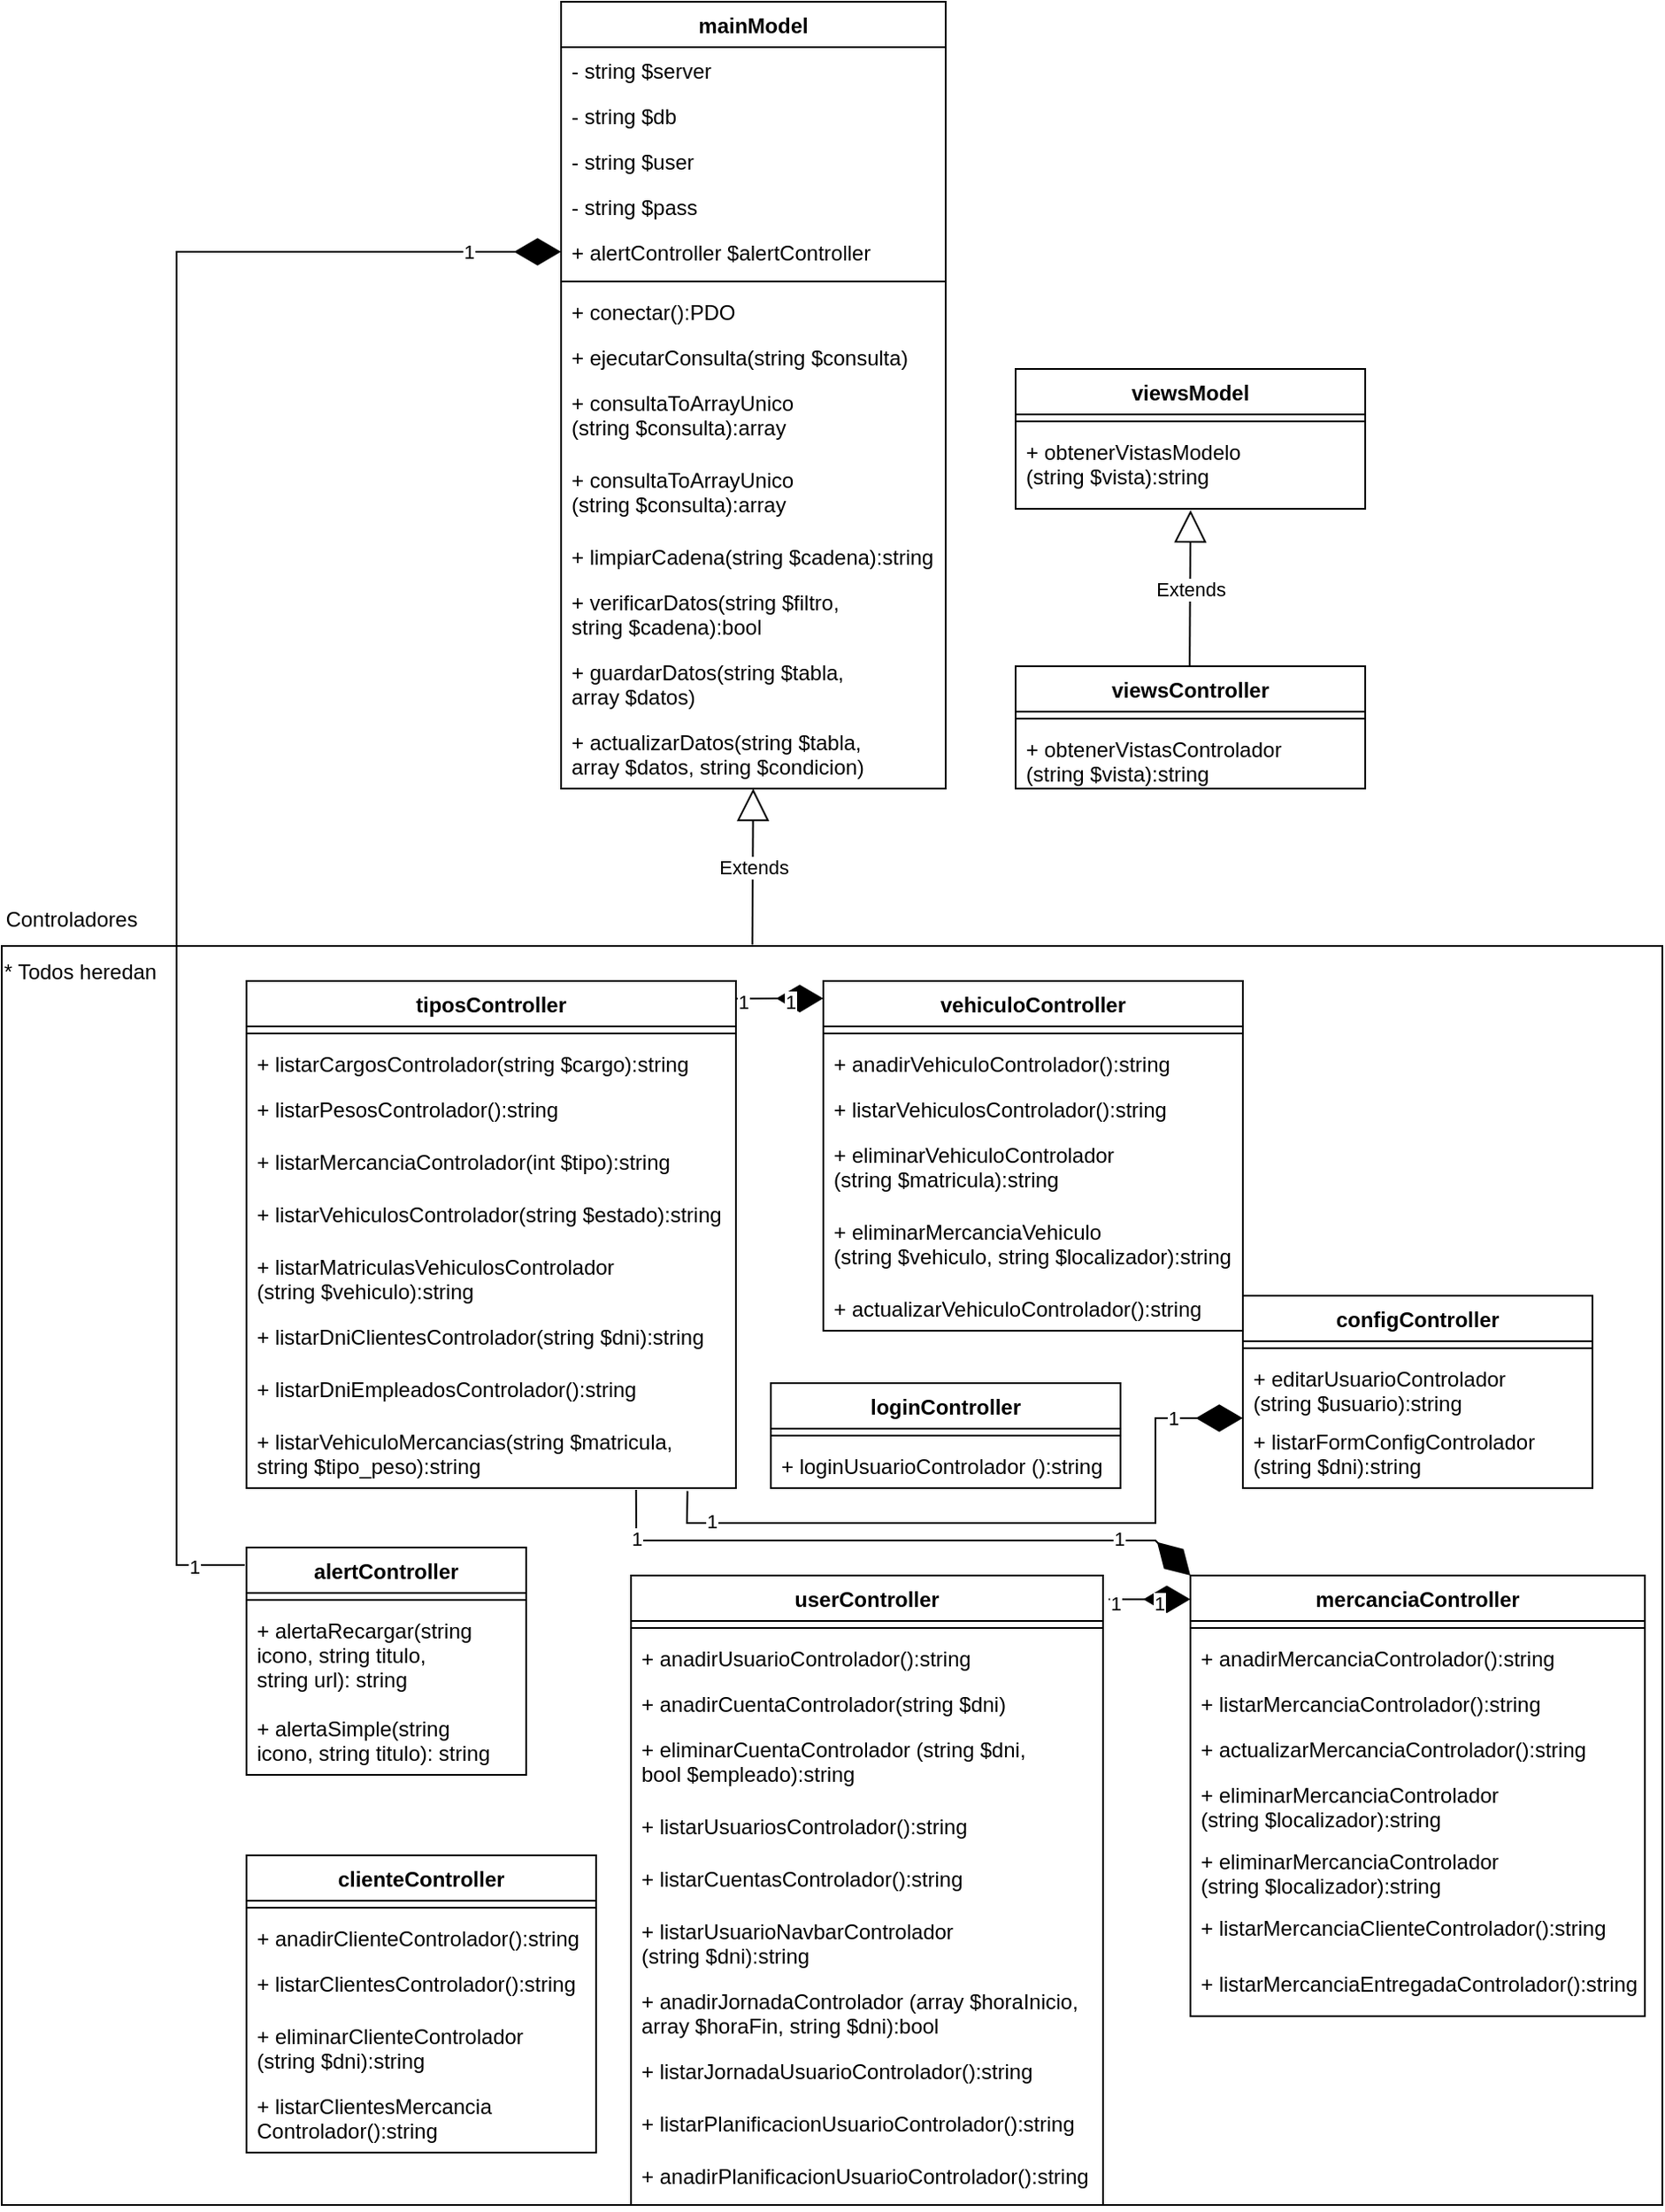 <mxfile version="20.8.16" type="device"><diagram name="Página-1" id="Op3IVGemQX1rn9p93psv"><mxGraphModel dx="1436" dy="1671" grid="1" gridSize="10" guides="1" tooltips="1" connect="1" arrows="1" fold="1" page="1" pageScale="1" pageWidth="1169" pageHeight="827" math="0" shadow="0"><root><mxCell id="0"/><mxCell id="1" parent="0"/><mxCell id="vy2NOh91BOMUkD297rW2-1" value="alertController" style="swimlane;fontStyle=1;align=center;verticalAlign=top;childLayout=stackLayout;horizontal=1;startSize=26;horizontalStack=0;resizeParent=1;resizeParentMax=0;resizeLast=0;collapsible=1;marginBottom=0;" vertex="1" parent="1"><mxGeometry x="160" y="414" width="160" height="130" as="geometry"/></mxCell><mxCell id="vy2NOh91BOMUkD297rW2-3" value="" style="line;strokeWidth=1;fillColor=none;align=left;verticalAlign=middle;spacingTop=-1;spacingLeft=3;spacingRight=3;rotatable=0;labelPosition=right;points=[];portConstraint=eastwest;strokeColor=inherit;" vertex="1" parent="vy2NOh91BOMUkD297rW2-1"><mxGeometry y="26" width="160" height="8" as="geometry"/></mxCell><mxCell id="vy2NOh91BOMUkD297rW2-4" value="+ alertaRecargar(string &#10;icono, string titulo, &#10;string url): string" style="text;strokeColor=none;fillColor=none;align=left;verticalAlign=top;spacingLeft=4;spacingRight=4;overflow=hidden;rotatable=0;points=[[0,0.5],[1,0.5]];portConstraint=eastwest;" vertex="1" parent="vy2NOh91BOMUkD297rW2-1"><mxGeometry y="34" width="160" height="56" as="geometry"/></mxCell><mxCell id="vy2NOh91BOMUkD297rW2-5" value="+ alertaSimple(string &#10;icono, string titulo): string" style="text;strokeColor=none;fillColor=none;align=left;verticalAlign=top;spacingLeft=4;spacingRight=4;overflow=hidden;rotatable=0;points=[[0,0.5],[1,0.5]];portConstraint=eastwest;" vertex="1" parent="vy2NOh91BOMUkD297rW2-1"><mxGeometry y="90" width="160" height="40" as="geometry"/></mxCell><mxCell id="vy2NOh91BOMUkD297rW2-6" value="clienteController" style="swimlane;fontStyle=1;align=center;verticalAlign=top;childLayout=stackLayout;horizontal=1;startSize=26;horizontalStack=0;resizeParent=1;resizeParentMax=0;resizeLast=0;collapsible=1;marginBottom=0;" vertex="1" parent="1"><mxGeometry x="160" y="590" width="200" height="170" as="geometry"/></mxCell><mxCell id="vy2NOh91BOMUkD297rW2-7" value="" style="line;strokeWidth=1;fillColor=none;align=left;verticalAlign=middle;spacingTop=-1;spacingLeft=3;spacingRight=3;rotatable=0;labelPosition=right;points=[];portConstraint=eastwest;strokeColor=inherit;" vertex="1" parent="vy2NOh91BOMUkD297rW2-6"><mxGeometry y="26" width="200" height="8" as="geometry"/></mxCell><mxCell id="vy2NOh91BOMUkD297rW2-8" value="+ anadirClienteControlador():string&#10;" style="text;strokeColor=none;fillColor=none;align=left;verticalAlign=top;spacingLeft=4;spacingRight=4;overflow=hidden;rotatable=0;points=[[0,0.5],[1,0.5]];portConstraint=eastwest;" vertex="1" parent="vy2NOh91BOMUkD297rW2-6"><mxGeometry y="34" width="200" height="26" as="geometry"/></mxCell><mxCell id="vy2NOh91BOMUkD297rW2-9" value="+ listarClientesControlador():string&#10;&#10;" style="text;strokeColor=none;fillColor=none;align=left;verticalAlign=top;spacingLeft=4;spacingRight=4;overflow=hidden;rotatable=0;points=[[0,0.5],[1,0.5]];portConstraint=eastwest;" vertex="1" parent="vy2NOh91BOMUkD297rW2-6"><mxGeometry y="60" width="200" height="30" as="geometry"/></mxCell><mxCell id="vy2NOh91BOMUkD297rW2-10" value="+ eliminarClienteControlador &#10;(string $dni):string" style="text;strokeColor=none;fillColor=none;align=left;verticalAlign=top;spacingLeft=4;spacingRight=4;overflow=hidden;rotatable=0;points=[[0,0.5],[1,0.5]];portConstraint=eastwest;" vertex="1" parent="vy2NOh91BOMUkD297rW2-6"><mxGeometry y="90" width="200" height="40" as="geometry"/></mxCell><mxCell id="vy2NOh91BOMUkD297rW2-11" value="+ listarClientesMercancia&#10;Controlador():string" style="text;strokeColor=none;fillColor=none;align=left;verticalAlign=top;spacingLeft=4;spacingRight=4;overflow=hidden;rotatable=0;points=[[0,0.5],[1,0.5]];portConstraint=eastwest;" vertex="1" parent="vy2NOh91BOMUkD297rW2-6"><mxGeometry y="130" width="200" height="40" as="geometry"/></mxCell><mxCell id="vy2NOh91BOMUkD297rW2-12" value="configController" style="swimlane;fontStyle=1;align=center;verticalAlign=top;childLayout=stackLayout;horizontal=1;startSize=26;horizontalStack=0;resizeParent=1;resizeParentMax=0;resizeLast=0;collapsible=1;marginBottom=0;" vertex="1" parent="1"><mxGeometry x="730" y="270" width="200" height="110" as="geometry"/></mxCell><mxCell id="vy2NOh91BOMUkD297rW2-13" value="" style="line;strokeWidth=1;fillColor=none;align=left;verticalAlign=middle;spacingTop=-1;spacingLeft=3;spacingRight=3;rotatable=0;labelPosition=right;points=[];portConstraint=eastwest;strokeColor=inherit;" vertex="1" parent="vy2NOh91BOMUkD297rW2-12"><mxGeometry y="26" width="200" height="8" as="geometry"/></mxCell><mxCell id="vy2NOh91BOMUkD297rW2-14" value="+ editarUsuarioControlador&#10;(string $usuario):string" style="text;strokeColor=none;fillColor=none;align=left;verticalAlign=top;spacingLeft=4;spacingRight=4;overflow=hidden;rotatable=0;points=[[0,0.5],[1,0.5]];portConstraint=eastwest;" vertex="1" parent="vy2NOh91BOMUkD297rW2-12"><mxGeometry y="34" width="200" height="36" as="geometry"/></mxCell><mxCell id="vy2NOh91BOMUkD297rW2-15" value="+ listarFormConfigControlador&#10;(string $dni):string" style="text;strokeColor=none;fillColor=none;align=left;verticalAlign=top;spacingLeft=4;spacingRight=4;overflow=hidden;rotatable=0;points=[[0,0.5],[1,0.5]];portConstraint=eastwest;" vertex="1" parent="vy2NOh91BOMUkD297rW2-12"><mxGeometry y="70" width="200" height="40" as="geometry"/></mxCell><mxCell id="vy2NOh91BOMUkD297rW2-18" value="loginController" style="swimlane;fontStyle=1;align=center;verticalAlign=top;childLayout=stackLayout;horizontal=1;startSize=26;horizontalStack=0;resizeParent=1;resizeParentMax=0;resizeLast=0;collapsible=1;marginBottom=0;" vertex="1" parent="1"><mxGeometry x="460" y="320" width="200" height="60" as="geometry"/></mxCell><mxCell id="vy2NOh91BOMUkD297rW2-19" value="" style="line;strokeWidth=1;fillColor=none;align=left;verticalAlign=middle;spacingTop=-1;spacingLeft=3;spacingRight=3;rotatable=0;labelPosition=right;points=[];portConstraint=eastwest;strokeColor=inherit;" vertex="1" parent="vy2NOh91BOMUkD297rW2-18"><mxGeometry y="26" width="200" height="8" as="geometry"/></mxCell><mxCell id="vy2NOh91BOMUkD297rW2-20" value="+ loginUsuarioControlador ():string&#10;&#10;" style="text;strokeColor=none;fillColor=none;align=left;verticalAlign=top;spacingLeft=4;spacingRight=4;overflow=hidden;rotatable=0;points=[[0,0.5],[1,0.5]];portConstraint=eastwest;" vertex="1" parent="vy2NOh91BOMUkD297rW2-18"><mxGeometry y="34" width="200" height="26" as="geometry"/></mxCell><mxCell id="vy2NOh91BOMUkD297rW2-22" value="mercanciaController" style="swimlane;fontStyle=1;align=center;verticalAlign=top;childLayout=stackLayout;horizontal=1;startSize=26;horizontalStack=0;resizeParent=1;resizeParentMax=0;resizeLast=0;collapsible=1;marginBottom=0;" vertex="1" parent="1"><mxGeometry x="700" y="430" width="260" height="252" as="geometry"/></mxCell><mxCell id="vy2NOh91BOMUkD297rW2-23" value="" style="line;strokeWidth=1;fillColor=none;align=left;verticalAlign=middle;spacingTop=-1;spacingLeft=3;spacingRight=3;rotatable=0;labelPosition=right;points=[];portConstraint=eastwest;strokeColor=inherit;" vertex="1" parent="vy2NOh91BOMUkD297rW2-22"><mxGeometry y="26" width="260" height="8" as="geometry"/></mxCell><mxCell id="vy2NOh91BOMUkD297rW2-24" value="+ anadirMercanciaControlador():string" style="text;strokeColor=none;fillColor=none;align=left;verticalAlign=top;spacingLeft=4;spacingRight=4;overflow=hidden;rotatable=0;points=[[0,0.5],[1,0.5]];portConstraint=eastwest;" vertex="1" parent="vy2NOh91BOMUkD297rW2-22"><mxGeometry y="34" width="260" height="26" as="geometry"/></mxCell><mxCell id="vy2NOh91BOMUkD297rW2-25" value="+ listarMercanciaControlador():string" style="text;strokeColor=none;fillColor=none;align=left;verticalAlign=top;spacingLeft=4;spacingRight=4;overflow=hidden;rotatable=0;points=[[0,0.5],[1,0.5]];portConstraint=eastwest;" vertex="1" parent="vy2NOh91BOMUkD297rW2-22"><mxGeometry y="60" width="260" height="26" as="geometry"/></mxCell><mxCell id="vy2NOh91BOMUkD297rW2-26" value="+ actualizarMercanciaControlador():string" style="text;strokeColor=none;fillColor=none;align=left;verticalAlign=top;spacingLeft=4;spacingRight=4;overflow=hidden;rotatable=0;points=[[0,0.5],[1,0.5]];portConstraint=eastwest;" vertex="1" parent="vy2NOh91BOMUkD297rW2-22"><mxGeometry y="86" width="260" height="26" as="geometry"/></mxCell><mxCell id="vy2NOh91BOMUkD297rW2-27" value="+ eliminarMercanciaControlador&#10;(string $localizador):string" style="text;strokeColor=none;fillColor=none;align=left;verticalAlign=top;spacingLeft=4;spacingRight=4;overflow=hidden;rotatable=0;points=[[0,0.5],[1,0.5]];portConstraint=eastwest;" vertex="1" parent="vy2NOh91BOMUkD297rW2-22"><mxGeometry y="112" width="260" height="38" as="geometry"/></mxCell><mxCell id="vy2NOh91BOMUkD297rW2-28" value="+ eliminarMercanciaControlador &#10;(string $localizador):string" style="text;strokeColor=none;fillColor=none;align=left;verticalAlign=top;spacingLeft=4;spacingRight=4;overflow=hidden;rotatable=0;points=[[0,0.5],[1,0.5]];portConstraint=eastwest;" vertex="1" parent="vy2NOh91BOMUkD297rW2-22"><mxGeometry y="150" width="260" height="38" as="geometry"/></mxCell><mxCell id="vy2NOh91BOMUkD297rW2-29" value="+ listarMercanciaClienteControlador():string" style="text;strokeColor=none;fillColor=none;align=left;verticalAlign=top;spacingLeft=4;spacingRight=4;overflow=hidden;rotatable=0;points=[[0,0.5],[1,0.5]];portConstraint=eastwest;" vertex="1" parent="vy2NOh91BOMUkD297rW2-22"><mxGeometry y="188" width="260" height="32" as="geometry"/></mxCell><mxCell id="vy2NOh91BOMUkD297rW2-30" value="+ listarMercanciaEntregadaControlador():string" style="text;strokeColor=none;fillColor=none;align=left;verticalAlign=top;spacingLeft=4;spacingRight=4;overflow=hidden;rotatable=0;points=[[0,0.5],[1,0.5]];portConstraint=eastwest;" vertex="1" parent="vy2NOh91BOMUkD297rW2-22"><mxGeometry y="220" width="260" height="32" as="geometry"/></mxCell><mxCell id="vy2NOh91BOMUkD297rW2-35" value="tiposController" style="swimlane;fontStyle=1;align=center;verticalAlign=top;childLayout=stackLayout;horizontal=1;startSize=26;horizontalStack=0;resizeParent=1;resizeParentMax=0;resizeLast=0;collapsible=1;marginBottom=0;" vertex="1" parent="1"><mxGeometry x="160" y="90" width="280" height="290" as="geometry"/></mxCell><mxCell id="vy2NOh91BOMUkD297rW2-36" value="" style="line;strokeWidth=1;fillColor=none;align=left;verticalAlign=middle;spacingTop=-1;spacingLeft=3;spacingRight=3;rotatable=0;labelPosition=right;points=[];portConstraint=eastwest;strokeColor=inherit;" vertex="1" parent="vy2NOh91BOMUkD297rW2-35"><mxGeometry y="26" width="280" height="8" as="geometry"/></mxCell><mxCell id="vy2NOh91BOMUkD297rW2-37" value="+ listarCargosControlador(string $cargo):string" style="text;strokeColor=none;fillColor=none;align=left;verticalAlign=top;spacingLeft=4;spacingRight=4;overflow=hidden;rotatable=0;points=[[0,0.5],[1,0.5]];portConstraint=eastwest;" vertex="1" parent="vy2NOh91BOMUkD297rW2-35"><mxGeometry y="34" width="280" height="26" as="geometry"/></mxCell><mxCell id="vy2NOh91BOMUkD297rW2-38" value="+ listarPesosControlador():string" style="text;strokeColor=none;fillColor=none;align=left;verticalAlign=top;spacingLeft=4;spacingRight=4;overflow=hidden;rotatable=0;points=[[0,0.5],[1,0.5]];portConstraint=eastwest;" vertex="1" parent="vy2NOh91BOMUkD297rW2-35"><mxGeometry y="60" width="280" height="30" as="geometry"/></mxCell><mxCell id="vy2NOh91BOMUkD297rW2-39" value="+ listarMercanciaControlador(int $tipo):string" style="text;strokeColor=none;fillColor=none;align=left;verticalAlign=top;spacingLeft=4;spacingRight=4;overflow=hidden;rotatable=0;points=[[0,0.5],[1,0.5]];portConstraint=eastwest;" vertex="1" parent="vy2NOh91BOMUkD297rW2-35"><mxGeometry y="90" width="280" height="30" as="geometry"/></mxCell><mxCell id="vy2NOh91BOMUkD297rW2-40" value="+ listarVehiculosControlador(string $estado):string" style="text;strokeColor=none;fillColor=none;align=left;verticalAlign=top;spacingLeft=4;spacingRight=4;overflow=hidden;rotatable=0;points=[[0,0.5],[1,0.5]];portConstraint=eastwest;" vertex="1" parent="vy2NOh91BOMUkD297rW2-35"><mxGeometry y="120" width="280" height="30" as="geometry"/></mxCell><mxCell id="vy2NOh91BOMUkD297rW2-41" value="+ listarMatriculasVehiculosControlador&#10;(string $vehiculo):string" style="text;strokeColor=none;fillColor=none;align=left;verticalAlign=top;spacingLeft=4;spacingRight=4;overflow=hidden;rotatable=0;points=[[0,0.5],[1,0.5]];portConstraint=eastwest;" vertex="1" parent="vy2NOh91BOMUkD297rW2-35"><mxGeometry y="150" width="280" height="40" as="geometry"/></mxCell><mxCell id="vy2NOh91BOMUkD297rW2-42" value="+ listarDniClientesControlador(string $dni):string" style="text;strokeColor=none;fillColor=none;align=left;verticalAlign=top;spacingLeft=4;spacingRight=4;overflow=hidden;rotatable=0;points=[[0,0.5],[1,0.5]];portConstraint=eastwest;" vertex="1" parent="vy2NOh91BOMUkD297rW2-35"><mxGeometry y="190" width="280" height="30" as="geometry"/></mxCell><mxCell id="vy2NOh91BOMUkD297rW2-43" value="+ listarDniEmpleadosControlador():string" style="text;strokeColor=none;fillColor=none;align=left;verticalAlign=top;spacingLeft=4;spacingRight=4;overflow=hidden;rotatable=0;points=[[0,0.5],[1,0.5]];portConstraint=eastwest;" vertex="1" parent="vy2NOh91BOMUkD297rW2-35"><mxGeometry y="220" width="280" height="30" as="geometry"/></mxCell><mxCell id="vy2NOh91BOMUkD297rW2-44" value="+ listarVehiculoMercancias(string $matricula, &#10;string $tipo_peso):string" style="text;strokeColor=none;fillColor=none;align=left;verticalAlign=top;spacingLeft=4;spacingRight=4;overflow=hidden;rotatable=0;points=[[0,0.5],[1,0.5]];portConstraint=eastwest;" vertex="1" parent="vy2NOh91BOMUkD297rW2-35"><mxGeometry y="250" width="280" height="40" as="geometry"/></mxCell><mxCell id="vy2NOh91BOMUkD297rW2-45" value="userController" style="swimlane;fontStyle=1;align=center;verticalAlign=top;childLayout=stackLayout;horizontal=1;startSize=26;horizontalStack=0;resizeParent=1;resizeParentMax=0;resizeLast=0;collapsible=1;marginBottom=0;" vertex="1" parent="1"><mxGeometry x="380" y="430" width="270" height="360" as="geometry"/></mxCell><mxCell id="vy2NOh91BOMUkD297rW2-46" value="" style="line;strokeWidth=1;fillColor=none;align=left;verticalAlign=middle;spacingTop=-1;spacingLeft=3;spacingRight=3;rotatable=0;labelPosition=right;points=[];portConstraint=eastwest;strokeColor=inherit;" vertex="1" parent="vy2NOh91BOMUkD297rW2-45"><mxGeometry y="26" width="270" height="8" as="geometry"/></mxCell><mxCell id="vy2NOh91BOMUkD297rW2-47" value="+ anadirUsuarioControlador():string" style="text;strokeColor=none;fillColor=none;align=left;verticalAlign=top;spacingLeft=4;spacingRight=4;overflow=hidden;rotatable=0;points=[[0,0.5],[1,0.5]];portConstraint=eastwest;" vertex="1" parent="vy2NOh91BOMUkD297rW2-45"><mxGeometry y="34" width="270" height="26" as="geometry"/></mxCell><mxCell id="vy2NOh91BOMUkD297rW2-48" value="+ anadirCuentaControlador(string $dni)" style="text;strokeColor=none;fillColor=none;align=left;verticalAlign=top;spacingLeft=4;spacingRight=4;overflow=hidden;rotatable=0;points=[[0,0.5],[1,0.5]];portConstraint=eastwest;" vertex="1" parent="vy2NOh91BOMUkD297rW2-45"><mxGeometry y="60" width="270" height="26" as="geometry"/></mxCell><mxCell id="vy2NOh91BOMUkD297rW2-49" value="+ eliminarCuentaControlador (string $dni,&#10; bool $empleado):string" style="text;strokeColor=none;fillColor=none;align=left;verticalAlign=top;spacingLeft=4;spacingRight=4;overflow=hidden;rotatable=0;points=[[0,0.5],[1,0.5]];portConstraint=eastwest;" vertex="1" parent="vy2NOh91BOMUkD297rW2-45"><mxGeometry y="86" width="270" height="44" as="geometry"/></mxCell><mxCell id="vy2NOh91BOMUkD297rW2-50" value="+ listarUsuariosControlador():string" style="text;strokeColor=none;fillColor=none;align=left;verticalAlign=top;spacingLeft=4;spacingRight=4;overflow=hidden;rotatable=0;points=[[0,0.5],[1,0.5]];portConstraint=eastwest;" vertex="1" parent="vy2NOh91BOMUkD297rW2-45"><mxGeometry y="130" width="270" height="30" as="geometry"/></mxCell><mxCell id="vy2NOh91BOMUkD297rW2-52" value="+ listarCuentasControlador():string" style="text;strokeColor=none;fillColor=none;align=left;verticalAlign=top;spacingLeft=4;spacingRight=4;overflow=hidden;rotatable=0;points=[[0,0.5],[1,0.5]];portConstraint=eastwest;" vertex="1" parent="vy2NOh91BOMUkD297rW2-45"><mxGeometry y="160" width="270" height="30" as="geometry"/></mxCell><mxCell id="vy2NOh91BOMUkD297rW2-53" value="+ listarUsuarioNavbarControlador&#10;(string $dni):string" style="text;strokeColor=none;fillColor=none;align=left;verticalAlign=top;spacingLeft=4;spacingRight=4;overflow=hidden;rotatable=0;points=[[0,0.5],[1,0.5]];portConstraint=eastwest;" vertex="1" parent="vy2NOh91BOMUkD297rW2-45"><mxGeometry y="190" width="270" height="40" as="geometry"/></mxCell><mxCell id="vy2NOh91BOMUkD297rW2-54" value="+ anadirJornadaControlador (array $horaInicio, &#10;array $horaFin, string $dni):bool" style="text;strokeColor=none;fillColor=none;align=left;verticalAlign=top;spacingLeft=4;spacingRight=4;overflow=hidden;rotatable=0;points=[[0,0.5],[1,0.5]];portConstraint=eastwest;" vertex="1" parent="vy2NOh91BOMUkD297rW2-45"><mxGeometry y="230" width="270" height="40" as="geometry"/></mxCell><mxCell id="vy2NOh91BOMUkD297rW2-56" value="+ listarJornadaUsuarioControlador():string" style="text;strokeColor=none;fillColor=none;align=left;verticalAlign=top;spacingLeft=4;spacingRight=4;overflow=hidden;rotatable=0;points=[[0,0.5],[1,0.5]];portConstraint=eastwest;" vertex="1" parent="vy2NOh91BOMUkD297rW2-45"><mxGeometry y="270" width="270" height="30" as="geometry"/></mxCell><mxCell id="vy2NOh91BOMUkD297rW2-57" value="+ listarPlanificacionUsuarioControlador():string" style="text;strokeColor=none;fillColor=none;align=left;verticalAlign=top;spacingLeft=4;spacingRight=4;overflow=hidden;rotatable=0;points=[[0,0.5],[1,0.5]];portConstraint=eastwest;" vertex="1" parent="vy2NOh91BOMUkD297rW2-45"><mxGeometry y="300" width="270" height="30" as="geometry"/></mxCell><mxCell id="vy2NOh91BOMUkD297rW2-58" value="+ anadirPlanificacionUsuarioControlador():string" style="text;strokeColor=none;fillColor=none;align=left;verticalAlign=top;spacingLeft=4;spacingRight=4;overflow=hidden;rotatable=0;points=[[0,0.5],[1,0.5]];portConstraint=eastwest;" vertex="1" parent="vy2NOh91BOMUkD297rW2-45"><mxGeometry y="330" width="270" height="30" as="geometry"/></mxCell><mxCell id="vy2NOh91BOMUkD297rW2-59" value="vehiculoController" style="swimlane;fontStyle=1;align=center;verticalAlign=top;childLayout=stackLayout;horizontal=1;startSize=26;horizontalStack=0;resizeParent=1;resizeParentMax=0;resizeLast=0;collapsible=1;marginBottom=0;" vertex="1" parent="1"><mxGeometry x="490" y="90" width="240" height="200" as="geometry"/></mxCell><mxCell id="vy2NOh91BOMUkD297rW2-60" value="" style="line;strokeWidth=1;fillColor=none;align=left;verticalAlign=middle;spacingTop=-1;spacingLeft=3;spacingRight=3;rotatable=0;labelPosition=right;points=[];portConstraint=eastwest;strokeColor=inherit;" vertex="1" parent="vy2NOh91BOMUkD297rW2-59"><mxGeometry y="26" width="240" height="8" as="geometry"/></mxCell><mxCell id="vy2NOh91BOMUkD297rW2-61" value="+ anadirVehiculoControlador():string" style="text;strokeColor=none;fillColor=none;align=left;verticalAlign=top;spacingLeft=4;spacingRight=4;overflow=hidden;rotatable=0;points=[[0,0.5],[1,0.5]];portConstraint=eastwest;" vertex="1" parent="vy2NOh91BOMUkD297rW2-59"><mxGeometry y="34" width="240" height="26" as="geometry"/></mxCell><mxCell id="vy2NOh91BOMUkD297rW2-62" value="+ listarVehiculosControlador():string" style="text;strokeColor=none;fillColor=none;align=left;verticalAlign=top;spacingLeft=4;spacingRight=4;overflow=hidden;rotatable=0;points=[[0,0.5],[1,0.5]];portConstraint=eastwest;" vertex="1" parent="vy2NOh91BOMUkD297rW2-59"><mxGeometry y="60" width="240" height="26" as="geometry"/></mxCell><mxCell id="vy2NOh91BOMUkD297rW2-63" value="+ eliminarVehiculoControlador &#10;(string $matricula):string" style="text;strokeColor=none;fillColor=none;align=left;verticalAlign=top;spacingLeft=4;spacingRight=4;overflow=hidden;rotatable=0;points=[[0,0.5],[1,0.5]];portConstraint=eastwest;" vertex="1" parent="vy2NOh91BOMUkD297rW2-59"><mxGeometry y="86" width="240" height="44" as="geometry"/></mxCell><mxCell id="vy2NOh91BOMUkD297rW2-64" value="+ eliminarMercanciaVehiculo&#10;(string $vehiculo, string $localizador):string" style="text;strokeColor=none;fillColor=none;align=left;verticalAlign=top;spacingLeft=4;spacingRight=4;overflow=hidden;rotatable=0;points=[[0,0.5],[1,0.5]];portConstraint=eastwest;" vertex="1" parent="vy2NOh91BOMUkD297rW2-59"><mxGeometry y="130" width="240" height="44" as="geometry"/></mxCell><mxCell id="vy2NOh91BOMUkD297rW2-65" value="+ actualizarVehiculoControlador():string" style="text;strokeColor=none;fillColor=none;align=left;verticalAlign=top;spacingLeft=4;spacingRight=4;overflow=hidden;rotatable=0;points=[[0,0.5],[1,0.5]];portConstraint=eastwest;" vertex="1" parent="vy2NOh91BOMUkD297rW2-59"><mxGeometry y="174" width="240" height="26" as="geometry"/></mxCell><mxCell id="vy2NOh91BOMUkD297rW2-66" value="viewsController" style="swimlane;fontStyle=1;align=center;verticalAlign=top;childLayout=stackLayout;horizontal=1;startSize=26;horizontalStack=0;resizeParent=1;resizeParentMax=0;resizeLast=0;collapsible=1;marginBottom=0;" vertex="1" parent="1"><mxGeometry x="600" y="-90" width="200" height="70" as="geometry"/></mxCell><mxCell id="vy2NOh91BOMUkD297rW2-67" value="" style="line;strokeWidth=1;fillColor=none;align=left;verticalAlign=middle;spacingTop=-1;spacingLeft=3;spacingRight=3;rotatable=0;labelPosition=right;points=[];portConstraint=eastwest;strokeColor=inherit;" vertex="1" parent="vy2NOh91BOMUkD297rW2-66"><mxGeometry y="26" width="200" height="8" as="geometry"/></mxCell><mxCell id="vy2NOh91BOMUkD297rW2-68" value="+ obtenerVistasControlador&#10;(string $vista):string" style="text;strokeColor=none;fillColor=none;align=left;verticalAlign=top;spacingLeft=4;spacingRight=4;overflow=hidden;rotatable=0;points=[[0,0.5],[1,0.5]];portConstraint=eastwest;" vertex="1" parent="vy2NOh91BOMUkD297rW2-66"><mxGeometry y="34" width="200" height="36" as="geometry"/></mxCell><mxCell id="N-_gbu2DHCcboFrEDbEF-5" value="mainModel" style="swimlane;fontStyle=1;align=center;verticalAlign=top;childLayout=stackLayout;horizontal=1;startSize=26;horizontalStack=0;resizeParent=1;resizeParentMax=0;resizeLast=0;collapsible=1;marginBottom=0;" vertex="1" parent="1"><mxGeometry x="340" y="-470" width="220" height="450" as="geometry"/></mxCell><mxCell id="N-_gbu2DHCcboFrEDbEF-6" value="- string $server" style="text;strokeColor=none;fillColor=none;align=left;verticalAlign=top;spacingLeft=4;spacingRight=4;overflow=hidden;rotatable=0;points=[[0,0.5],[1,0.5]];portConstraint=eastwest;" vertex="1" parent="N-_gbu2DHCcboFrEDbEF-5"><mxGeometry y="26" width="220" height="26" as="geometry"/></mxCell><mxCell id="N-_gbu2DHCcboFrEDbEF-9" value="- string $db" style="text;strokeColor=none;fillColor=none;align=left;verticalAlign=top;spacingLeft=4;spacingRight=4;overflow=hidden;rotatable=0;points=[[0,0.5],[1,0.5]];portConstraint=eastwest;" vertex="1" parent="N-_gbu2DHCcboFrEDbEF-5"><mxGeometry y="52" width="220" height="26" as="geometry"/></mxCell><mxCell id="N-_gbu2DHCcboFrEDbEF-10" value="- string $user" style="text;strokeColor=none;fillColor=none;align=left;verticalAlign=top;spacingLeft=4;spacingRight=4;overflow=hidden;rotatable=0;points=[[0,0.5],[1,0.5]];portConstraint=eastwest;" vertex="1" parent="N-_gbu2DHCcboFrEDbEF-5"><mxGeometry y="78" width="220" height="26" as="geometry"/></mxCell><mxCell id="N-_gbu2DHCcboFrEDbEF-11" value="- string $pass" style="text;strokeColor=none;fillColor=none;align=left;verticalAlign=top;spacingLeft=4;spacingRight=4;overflow=hidden;rotatable=0;points=[[0,0.5],[1,0.5]];portConstraint=eastwest;" vertex="1" parent="N-_gbu2DHCcboFrEDbEF-5"><mxGeometry y="104" width="220" height="26" as="geometry"/></mxCell><mxCell id="N-_gbu2DHCcboFrEDbEF-12" value="+ alertController $alertController" style="text;strokeColor=none;fillColor=none;align=left;verticalAlign=top;spacingLeft=4;spacingRight=4;overflow=hidden;rotatable=0;points=[[0,0.5],[1,0.5]];portConstraint=eastwest;" vertex="1" parent="N-_gbu2DHCcboFrEDbEF-5"><mxGeometry y="130" width="220" height="26" as="geometry"/></mxCell><mxCell id="N-_gbu2DHCcboFrEDbEF-7" value="" style="line;strokeWidth=1;fillColor=none;align=left;verticalAlign=middle;spacingTop=-1;spacingLeft=3;spacingRight=3;rotatable=0;labelPosition=right;points=[];portConstraint=eastwest;strokeColor=inherit;" vertex="1" parent="N-_gbu2DHCcboFrEDbEF-5"><mxGeometry y="156" width="220" height="8" as="geometry"/></mxCell><mxCell id="N-_gbu2DHCcboFrEDbEF-8" value="+ conectar():PDO" style="text;strokeColor=none;fillColor=none;align=left;verticalAlign=top;spacingLeft=4;spacingRight=4;overflow=hidden;rotatable=0;points=[[0,0.5],[1,0.5]];portConstraint=eastwest;" vertex="1" parent="N-_gbu2DHCcboFrEDbEF-5"><mxGeometry y="164" width="220" height="26" as="geometry"/></mxCell><mxCell id="N-_gbu2DHCcboFrEDbEF-13" value="+ ejecutarConsulta(string $consulta)" style="text;strokeColor=none;fillColor=none;align=left;verticalAlign=top;spacingLeft=4;spacingRight=4;overflow=hidden;rotatable=0;points=[[0,0.5],[1,0.5]];portConstraint=eastwest;" vertex="1" parent="N-_gbu2DHCcboFrEDbEF-5"><mxGeometry y="190" width="220" height="26" as="geometry"/></mxCell><mxCell id="N-_gbu2DHCcboFrEDbEF-14" value="+ consultaToArrayUnico&#10;(string $consulta):array" style="text;strokeColor=none;fillColor=none;align=left;verticalAlign=top;spacingLeft=4;spacingRight=4;overflow=hidden;rotatable=0;points=[[0,0.5],[1,0.5]];portConstraint=eastwest;" vertex="1" parent="N-_gbu2DHCcboFrEDbEF-5"><mxGeometry y="216" width="220" height="44" as="geometry"/></mxCell><mxCell id="N-_gbu2DHCcboFrEDbEF-15" value="+ consultaToArrayUnico&#10;(string $consulta):array" style="text;strokeColor=none;fillColor=none;align=left;verticalAlign=top;spacingLeft=4;spacingRight=4;overflow=hidden;rotatable=0;points=[[0,0.5],[1,0.5]];portConstraint=eastwest;" vertex="1" parent="N-_gbu2DHCcboFrEDbEF-5"><mxGeometry y="260" width="220" height="44" as="geometry"/></mxCell><mxCell id="N-_gbu2DHCcboFrEDbEF-16" value="+ limpiarCadena(string $cadena):string" style="text;strokeColor=none;fillColor=none;align=left;verticalAlign=top;spacingLeft=4;spacingRight=4;overflow=hidden;rotatable=0;points=[[0,0.5],[1,0.5]];portConstraint=eastwest;" vertex="1" parent="N-_gbu2DHCcboFrEDbEF-5"><mxGeometry y="304" width="220" height="26" as="geometry"/></mxCell><mxCell id="N-_gbu2DHCcboFrEDbEF-17" value="+ verificarDatos(string $filtro, &#10;string $cadena):bool" style="text;strokeColor=none;fillColor=none;align=left;verticalAlign=top;spacingLeft=4;spacingRight=4;overflow=hidden;rotatable=0;points=[[0,0.5],[1,0.5]];portConstraint=eastwest;" vertex="1" parent="N-_gbu2DHCcboFrEDbEF-5"><mxGeometry y="330" width="220" height="40" as="geometry"/></mxCell><mxCell id="N-_gbu2DHCcboFrEDbEF-18" value="+ guardarDatos(string $tabla, &#10;array $datos)" style="text;strokeColor=none;fillColor=none;align=left;verticalAlign=top;spacingLeft=4;spacingRight=4;overflow=hidden;rotatable=0;points=[[0,0.5],[1,0.5]];portConstraint=eastwest;" vertex="1" parent="N-_gbu2DHCcboFrEDbEF-5"><mxGeometry y="370" width="220" height="40" as="geometry"/></mxCell><mxCell id="N-_gbu2DHCcboFrEDbEF-19" value="+ actualizarDatos(string $tabla, &#10;array $datos, string $condicion)" style="text;strokeColor=none;fillColor=none;align=left;verticalAlign=top;spacingLeft=4;spacingRight=4;overflow=hidden;rotatable=0;points=[[0,0.5],[1,0.5]];portConstraint=eastwest;" vertex="1" parent="N-_gbu2DHCcboFrEDbEF-5"><mxGeometry y="410" width="220" height="40" as="geometry"/></mxCell><mxCell id="N-_gbu2DHCcboFrEDbEF-20" value="viewsModel" style="swimlane;fontStyle=1;align=center;verticalAlign=top;childLayout=stackLayout;horizontal=1;startSize=26;horizontalStack=0;resizeParent=1;resizeParentMax=0;resizeLast=0;collapsible=1;marginBottom=0;" vertex="1" parent="1"><mxGeometry x="600" y="-260" width="200" height="80" as="geometry"/></mxCell><mxCell id="N-_gbu2DHCcboFrEDbEF-21" value="" style="line;strokeWidth=1;fillColor=none;align=left;verticalAlign=middle;spacingTop=-1;spacingLeft=3;spacingRight=3;rotatable=0;labelPosition=right;points=[];portConstraint=eastwest;strokeColor=inherit;" vertex="1" parent="N-_gbu2DHCcboFrEDbEF-20"><mxGeometry y="26" width="200" height="8" as="geometry"/></mxCell><mxCell id="N-_gbu2DHCcboFrEDbEF-22" value="+ obtenerVistasModelo&#10;(string $vista):string" style="text;strokeColor=none;fillColor=none;align=left;verticalAlign=top;spacingLeft=4;spacingRight=4;overflow=hidden;rotatable=0;points=[[0,0.5],[1,0.5]];portConstraint=eastwest;" vertex="1" parent="N-_gbu2DHCcboFrEDbEF-20"><mxGeometry y="34" width="200" height="46" as="geometry"/></mxCell><mxCell id="N-_gbu2DHCcboFrEDbEF-23" value="" style="rounded=0;whiteSpace=wrap;html=1;fillColor=none;" vertex="1" parent="1"><mxGeometry x="20" y="70" width="950" height="720" as="geometry"/></mxCell><mxCell id="N-_gbu2DHCcboFrEDbEF-27" value="Controladores" style="text;html=1;strokeColor=none;fillColor=none;align=center;verticalAlign=middle;whiteSpace=wrap;rounded=0;" vertex="1" parent="1"><mxGeometry x="30" y="40" width="60" height="30" as="geometry"/></mxCell><mxCell id="N-_gbu2DHCcboFrEDbEF-28" value="Extends" style="endArrow=block;endSize=16;endFill=0;html=1;rounded=0;exitX=0.452;exitY=-0.001;exitDx=0;exitDy=0;exitPerimeter=0;" edge="1" parent="1" source="N-_gbu2DHCcboFrEDbEF-23" target="N-_gbu2DHCcboFrEDbEF-19"><mxGeometry width="160" relative="1" as="geometry"><mxPoint x="450" y="60" as="sourcePoint"/><mxPoint x="450" y="-10" as="targetPoint"/></mxGeometry></mxCell><mxCell id="N-_gbu2DHCcboFrEDbEF-29" value="" style="endArrow=diamondThin;endFill=1;endSize=24;html=1;rounded=0;exitX=-0.006;exitY=0.077;exitDx=0;exitDy=0;exitPerimeter=0;entryX=0;entryY=0.5;entryDx=0;entryDy=0;" edge="1" parent="1" source="vy2NOh91BOMUkD297rW2-1" target="N-_gbu2DHCcboFrEDbEF-12"><mxGeometry width="160" relative="1" as="geometry"><mxPoint x="100" as="sourcePoint"/><mxPoint x="280" y="-40" as="targetPoint"/><Array as="points"><mxPoint x="120" y="424"/><mxPoint x="120" y="-327"/></Array></mxGeometry></mxCell><mxCell id="N-_gbu2DHCcboFrEDbEF-31" value="1" style="edgeLabel;html=1;align=center;verticalAlign=middle;resizable=0;points=[];" vertex="1" connectable="0" parent="N-_gbu2DHCcboFrEDbEF-29"><mxGeometry x="0.892" relative="1" as="geometry"><mxPoint x="1" as="offset"/></mxGeometry></mxCell><mxCell id="N-_gbu2DHCcboFrEDbEF-53" value="1" style="edgeLabel;html=1;align=center;verticalAlign=middle;resizable=0;points=[];" vertex="1" connectable="0" parent="N-_gbu2DHCcboFrEDbEF-29"><mxGeometry x="-0.942" y="1" relative="1" as="geometry"><mxPoint as="offset"/></mxGeometry></mxCell><mxCell id="N-_gbu2DHCcboFrEDbEF-34" value="* Todos heredan" style="text;html=1;strokeColor=none;fillColor=none;align=center;verticalAlign=middle;whiteSpace=wrap;rounded=0;" vertex="1" parent="1"><mxGeometry x="20" y="70" width="90" height="30" as="geometry"/></mxCell><mxCell id="N-_gbu2DHCcboFrEDbEF-35" value="Extends" style="endArrow=block;endSize=16;endFill=0;html=1;rounded=0;exitX=0.452;exitY=-0.001;exitDx=0;exitDy=0;exitPerimeter=0;" edge="1" parent="1"><mxGeometry width="160" relative="1" as="geometry"><mxPoint x="699.58" y="-90.0" as="sourcePoint"/><mxPoint x="700.07" y="-179.28" as="targetPoint"/></mxGeometry></mxCell><mxCell id="N-_gbu2DHCcboFrEDbEF-36" value="" style="endArrow=diamondThin;endFill=1;endSize=24;html=1;rounded=0;exitX=0.901;exitY=1.042;exitDx=0;exitDy=0;exitPerimeter=0;" edge="1" parent="1" source="vy2NOh91BOMUkD297rW2-44"><mxGeometry width="160" relative="1" as="geometry"><mxPoint x="166.08" y="109.86" as="sourcePoint"/><mxPoint x="730" y="340" as="targetPoint"/><Array as="points"><mxPoint x="412" y="400"/><mxPoint x="680" y="400"/><mxPoint x="680" y="340"/></Array></mxGeometry></mxCell><mxCell id="N-_gbu2DHCcboFrEDbEF-38" value="1" style="edgeLabel;html=1;align=center;verticalAlign=middle;resizable=0;points=[];" vertex="1" connectable="0" parent="N-_gbu2DHCcboFrEDbEF-36"><mxGeometry x="-0.835" relative="1" as="geometry"><mxPoint y="-1" as="offset"/></mxGeometry></mxCell><mxCell id="N-_gbu2DHCcboFrEDbEF-39" value="1" style="edgeLabel;html=1;align=center;verticalAlign=middle;resizable=0;points=[];" vertex="1" connectable="0" parent="N-_gbu2DHCcboFrEDbEF-36"><mxGeometry x="0.797" relative="1" as="geometry"><mxPoint as="offset"/></mxGeometry></mxCell><mxCell id="N-_gbu2DHCcboFrEDbEF-43" value="" style="endArrow=diamondThin;endFill=1;endSize=24;html=1;rounded=0;exitX=1.012;exitY=0.038;exitDx=0;exitDy=0;exitPerimeter=0;entryX=0;entryY=0.054;entryDx=0;entryDy=0;entryPerimeter=0;" edge="1" parent="1" source="vy2NOh91BOMUkD297rW2-45" target="vy2NOh91BOMUkD297rW2-22"><mxGeometry width="160" relative="1" as="geometry"><mxPoint x="660" y="440" as="sourcePoint"/><mxPoint x="800" y="540" as="targetPoint"/></mxGeometry></mxCell><mxCell id="N-_gbu2DHCcboFrEDbEF-44" value="1" style="edgeLabel;html=1;align=center;verticalAlign=middle;resizable=0;points=[];" vertex="1" connectable="0" parent="N-_gbu2DHCcboFrEDbEF-43"><mxGeometry x="-0.854" y="-2" relative="1" as="geometry"><mxPoint as="offset"/></mxGeometry></mxCell><mxCell id="N-_gbu2DHCcboFrEDbEF-45" value="1" style="edgeLabel;html=1;align=center;verticalAlign=middle;resizable=0;points=[];" vertex="1" connectable="0" parent="N-_gbu2DHCcboFrEDbEF-43"><mxGeometry x="0.226" y="-2" relative="1" as="geometry"><mxPoint as="offset"/></mxGeometry></mxCell><mxCell id="N-_gbu2DHCcboFrEDbEF-46" value="" style="endArrow=diamondThin;endFill=1;endSize=24;html=1;rounded=0;exitX=1.012;exitY=0.038;exitDx=0;exitDy=0;exitPerimeter=0;" edge="1" parent="1"><mxGeometry width="160" relative="1" as="geometry"><mxPoint x="440.0" y="100.07" as="sourcePoint"/><mxPoint x="490" y="100" as="targetPoint"/></mxGeometry></mxCell><mxCell id="N-_gbu2DHCcboFrEDbEF-47" value="1" style="edgeLabel;html=1;align=center;verticalAlign=middle;resizable=0;points=[];" vertex="1" connectable="0" parent="N-_gbu2DHCcboFrEDbEF-46"><mxGeometry x="-0.854" y="-2" relative="1" as="geometry"><mxPoint as="offset"/></mxGeometry></mxCell><mxCell id="N-_gbu2DHCcboFrEDbEF-48" value="1" style="edgeLabel;html=1;align=center;verticalAlign=middle;resizable=0;points=[];" vertex="1" connectable="0" parent="N-_gbu2DHCcboFrEDbEF-46"><mxGeometry x="0.226" y="-2" relative="1" as="geometry"><mxPoint as="offset"/></mxGeometry></mxCell><mxCell id="N-_gbu2DHCcboFrEDbEF-49" value="" style="endArrow=diamondThin;endFill=1;endSize=24;html=1;rounded=0;exitX=0.796;exitY=1.025;exitDx=0;exitDy=0;exitPerimeter=0;entryX=0;entryY=0;entryDx=0;entryDy=0;" edge="1" parent="1" source="vy2NOh91BOMUkD297rW2-44" target="vy2NOh91BOMUkD297rW2-22"><mxGeometry width="160" relative="1" as="geometry"><mxPoint x="422.28" y="391.68" as="sourcePoint"/><mxPoint x="740" y="350" as="targetPoint"/><Array as="points"><mxPoint x="383" y="410"/><mxPoint x="680" y="410"/></Array></mxGeometry></mxCell><mxCell id="N-_gbu2DHCcboFrEDbEF-50" value="1" style="edgeLabel;html=1;align=center;verticalAlign=middle;resizable=0;points=[];" vertex="1" connectable="0" parent="N-_gbu2DHCcboFrEDbEF-49"><mxGeometry x="-0.835" relative="1" as="geometry"><mxPoint y="-1" as="offset"/></mxGeometry></mxCell><mxCell id="N-_gbu2DHCcboFrEDbEF-52" value="1" style="edgeLabel;html=1;align=center;verticalAlign=middle;resizable=0;points=[];" vertex="1" connectable="0" parent="N-_gbu2DHCcboFrEDbEF-49"><mxGeometry x="0.722" y="1" relative="1" as="geometry"><mxPoint as="offset"/></mxGeometry></mxCell></root></mxGraphModel></diagram></mxfile>